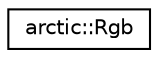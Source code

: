 digraph "Graphical Class Hierarchy"
{
 // LATEX_PDF_SIZE
  edge [fontname="Helvetica",fontsize="10",labelfontname="Helvetica",labelfontsize="10"];
  node [fontname="Helvetica",fontsize="10",shape=record];
  rankdir="LR";
  Node0 [label="arctic::Rgb",height=0.2,width=0.4,color="black", fillcolor="white", style="filled",URL="$structarctic_1_1_rgb.html",tooltip=" "];
}
